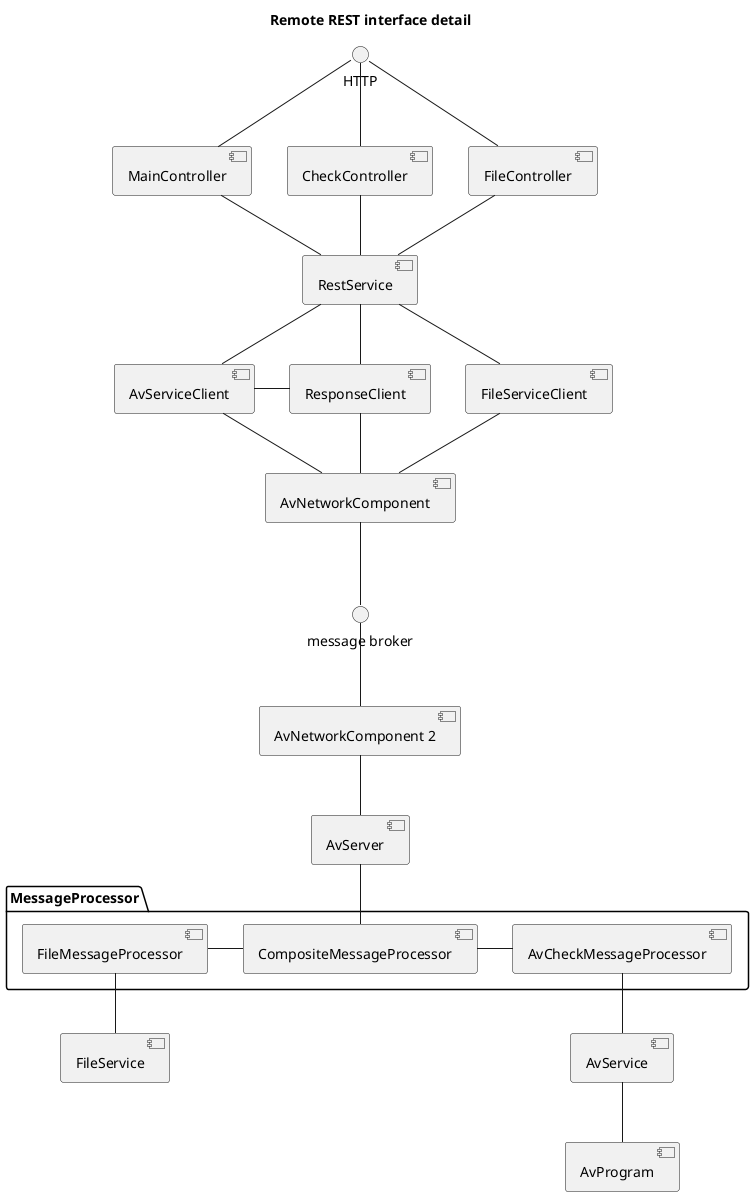 @startuml

title Remote REST interface detail

interface "HTTP" as http
interface "message broker" as broker

package "MessageProcessor" {
    [CompositeMessageProcessor]
    [AvCheckMessageProcessor]
    [FileMessageProcessor]
}

http -- [MainController]
http -- [CheckController]
http -- [FileController]

[MainController] -- [RestService]
[CheckController] -- [RestService]
[FileController] -- [RestService]

[RestService] -- [AvServiceClient]
[RestService] -- [FileServiceClient]
[RestService] -- [ResponseClient]

[AvServiceClient] -- [AvNetworkComponent]
[AvServiceClient] - [ResponseClient]

[FileServiceClient] -- [AvNetworkComponent]
[ResponseClient] -- [AvNetworkComponent]

[AvNetworkComponent] -- broker

[AvNetworkComponent 2] -up- broker

[AvServer] -up- [AvNetworkComponent 2]
[AvServer] -- [CompositeMessageProcessor]

[CompositeMessageProcessor] - [AvCheckMessageProcessor]
[CompositeMessageProcessor] -left- [FileMessageProcessor]

[FileMessageProcessor] -- [FileService]
[AvCheckMessageProcessor] -- [AvService]

[AvService] -- [AvProgram]

@enduml
